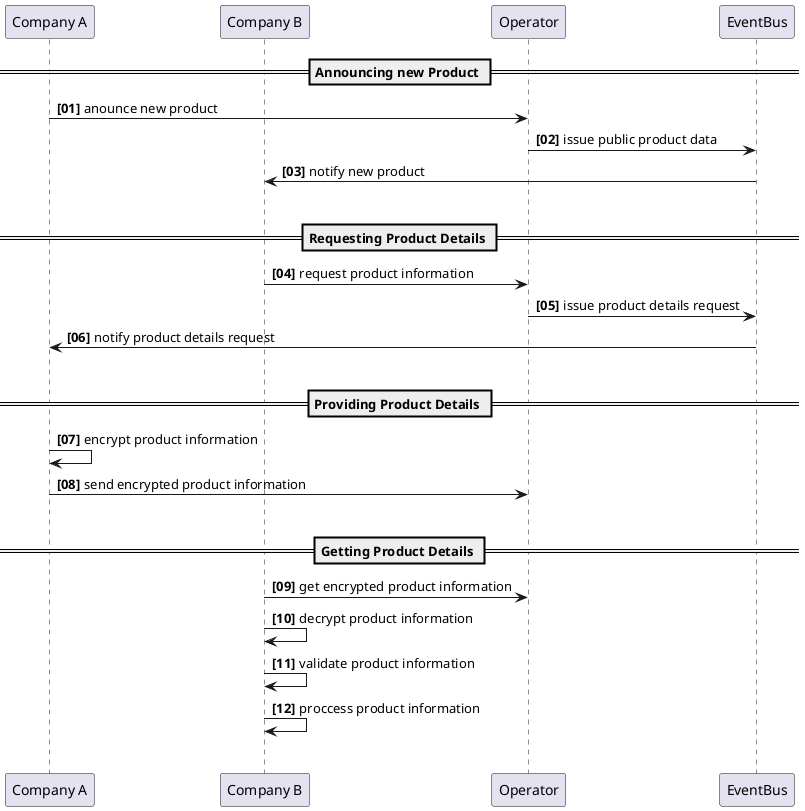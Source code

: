 @startuml
autonumber "<b>[00]"

participant "Company A" as COMPA
participant "Company B" as COMPB
participant "Operator" as OP
participant "EventBus" as BC


== Announcing new Product ==

COMPA -> OP: anounce new product
OP -> BC: issue public product data
BC -> COMPB: notify new product
|||

== Requesting Product Details ==

COMPB -> OP: request product information
OP -> BC: issue product details request
BC -> COMPA: notify product details request
|||

== Providing Product Details ==

COMPA -> COMPA: encrypt product information
COMPA -> OP: send encrypted product information
|||

== Getting Product Details ==

COMPB -> OP: get encrypted product information
COMPB -> COMPB: decrypt product information
COMPB -> COMPB: validate product information
COMPB -> COMPB: proccess product information
|||

@enduml